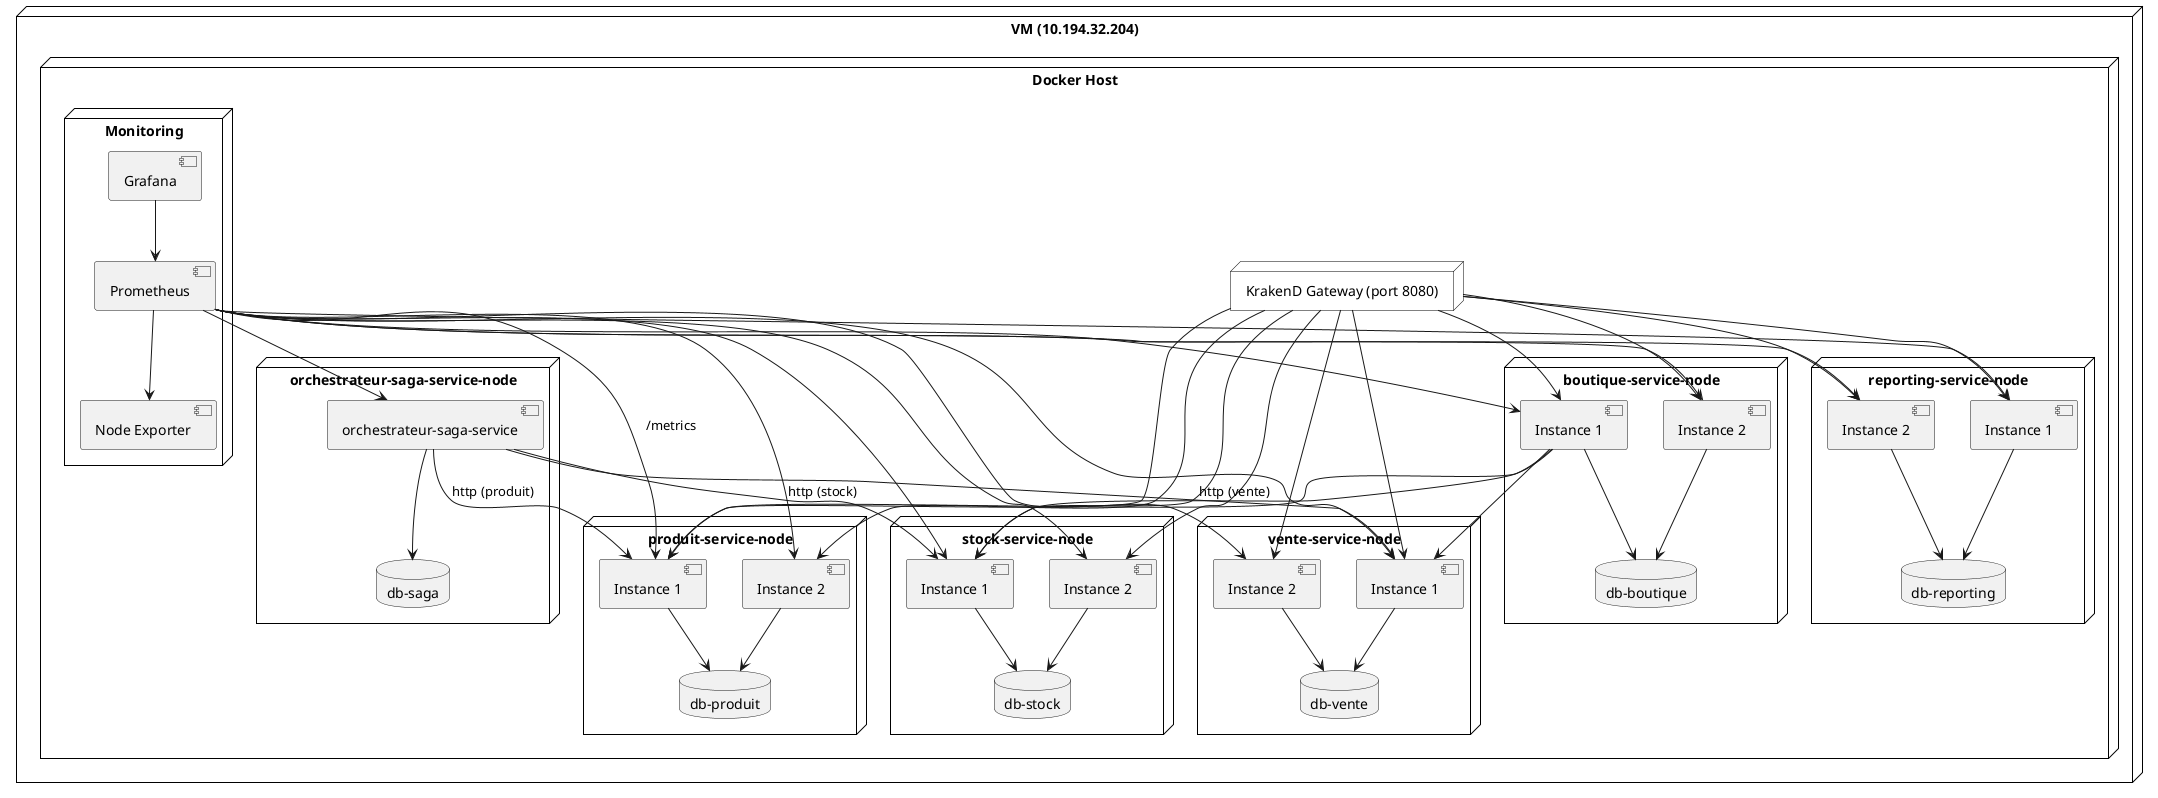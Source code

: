 @startuml
skinparam node {
  BackgroundColor White
  BorderColor Black
}

node "VM (10.194.32.204)" {

  node "Docker Host" {

    node "KrakenD Gateway (port 8080)" as krakend

    node "produit-service-node" {
      component "Instance 1" as produit1
      component "Instance 2" as produit2
      database "db-produit"
    }

    node "stock-service-node" {
      component "Instance 1" as stock1
      component "Instance 2" as stock2
      database "db-stock"
    }

    node "vente-service-node" {
      component "Instance 1" as vente1
      component "Instance 2" as vente2
      database "db-vente"
    }

    node "reporting-service-node" {
      component "Instance 1" as reporting1
      component "Instance 2" as reporting2
      database "db-reporting"
    }

    node "boutique-service-node" {
      component "Instance 1" as boutique1
      component "Instance 2" as boutique2
      database "db-boutique"
    }

    node "orchestrateur-saga-service-node" {
      component "orchestrateur-saga-service" as saga
      database "db-saga"
    }

    node "Monitoring" {
      component "Prometheus" as prometheus
      component "Grafana" as grafana
      component "Node Exporter" as nodeexporter
    }
  }

  ' Monitoring connections
  prometheus --> produit1 : /metrics
  prometheus --> produit2
  prometheus --> stock1
  prometheus --> stock2
  prometheus --> vente1
  prometheus --> vente2
  prometheus --> reporting1
  prometheus --> reporting2
  prometheus --> boutique1
  prometheus --> boutique2
  prometheus --> saga
  prometheus --> nodeexporter
  grafana --> prometheus

  ' Gateway routing
  krakend --> produit1
  krakend --> produit2
  krakend --> stock1
  krakend --> stock2
  krakend --> vente1
  krakend --> vente2
  krakend --> reporting1
  krakend --> reporting2
  krakend --> boutique1
  krakend --> boutique2

  ' Saga calls to services
  saga --> produit1 : http (produit)
  saga --> stock1 : http (stock)
  saga --> vente1 : http (vente)

  ' DB access
  produit1 --> "db-produit"
  produit2 --> "db-produit"
  stock1 --> "db-stock"
  stock2 --> "db-stock"
  vente1 --> "db-vente"
  vente2 --> "db-vente"
  reporting1 --> "db-reporting"
  reporting2 --> "db-reporting"
  boutique1 --> "db-boutique"
  boutique2 --> "db-boutique"
  boutique1 --> stock1
  boutique1 --> vente1
  boutique1 --> produit1

  saga --> "db-saga"
}

@enduml

